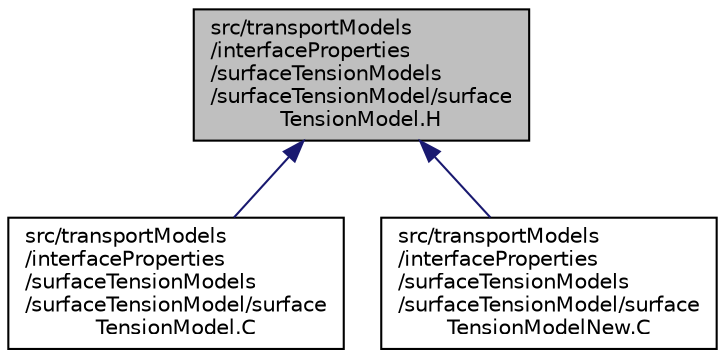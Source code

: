 digraph "src/transportModels/interfaceProperties/surfaceTensionModels/surfaceTensionModel/surfaceTensionModel.H"
{
  bgcolor="transparent";
  edge [fontname="Helvetica",fontsize="10",labelfontname="Helvetica",labelfontsize="10"];
  node [fontname="Helvetica",fontsize="10",shape=record];
  Node1 [label="src/transportModels\l/interfaceProperties\l/surfaceTensionModels\l/surfaceTensionModel/surface\lTensionModel.H",height=0.2,width=0.4,color="black", fillcolor="grey75", style="filled" fontcolor="black"];
  Node1 -> Node2 [dir="back",color="midnightblue",fontsize="10",style="solid",fontname="Helvetica"];
  Node2 [label="src/transportModels\l/interfaceProperties\l/surfaceTensionModels\l/surfaceTensionModel/surface\lTensionModel.C",height=0.2,width=0.4,color="black",URL="$src_2transportModels_2interfaceProperties_2surfaceTensionModels_2surfaceTensionModel_2surfaceTensionModel_8C.html"];
  Node1 -> Node3 [dir="back",color="midnightblue",fontsize="10",style="solid",fontname="Helvetica"];
  Node3 [label="src/transportModels\l/interfaceProperties\l/surfaceTensionModels\l/surfaceTensionModel/surface\lTensionModelNew.C",height=0.2,width=0.4,color="black",URL="$src_2transportModels_2interfaceProperties_2surfaceTensionModels_2surfaceTensionModel_2surfaceTensionModelNew_8C.html"];
}
